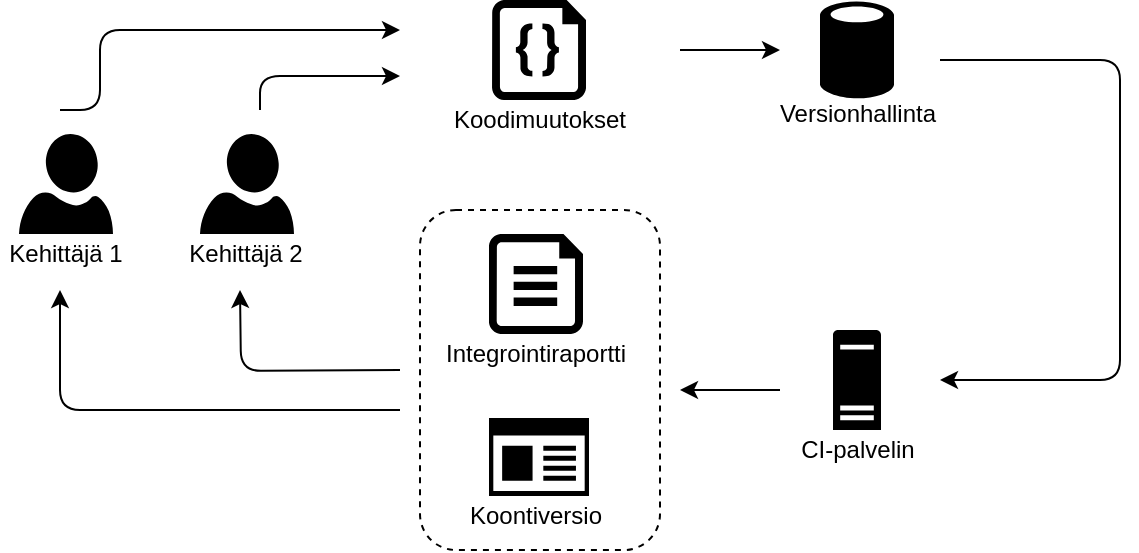 <mxfile version="12.4.8" type="device"><diagram id="l8hXMBHkgcEJcSW0mbfh" name="Page-1"><mxGraphModel dx="925" dy="612" grid="1" gridSize="10" guides="1" tooltips="1" connect="1" arrows="1" fold="1" page="1" pageScale="1" pageWidth="1169" pageHeight="827" math="0" shadow="0"><root><mxCell id="0"/><mxCell id="1" parent="0"/><mxCell id="yiFaCTtuZhLbkdxy_V5V-19" style="edgeStyle=orthogonalEdgeStyle;orthogonalLoop=1;jettySize=auto;html=1;rounded=1;" parent="1" edge="1"><mxGeometry relative="1" as="geometry"><mxPoint x="170" y="240" as="sourcePoint"/><mxPoint x="240" y="223" as="targetPoint"/><Array as="points"><mxPoint x="170" y="223"/></Array></mxGeometry></mxCell><mxCell id="yiFaCTtuZhLbkdxy_V5V-23" style="edgeStyle=orthogonalEdgeStyle;orthogonalLoop=1;jettySize=auto;html=1;rounded=1;" parent="1" edge="1"><mxGeometry relative="1" as="geometry"><mxPoint x="70" y="240" as="sourcePoint"/><mxPoint x="240" y="200" as="targetPoint"/><Array as="points"><mxPoint x="90" y="200"/></Array></mxGeometry></mxCell><mxCell id="yiFaCTtuZhLbkdxy_V5V-33" style="edgeStyle=orthogonalEdgeStyle;orthogonalLoop=1;jettySize=auto;html=1;rounded=1;" parent="1" edge="1"><mxGeometry relative="1" as="geometry"><mxPoint x="510" y="215" as="sourcePoint"/><mxPoint x="510" y="375" as="targetPoint"/><Array as="points"><mxPoint x="600" y="215"/><mxPoint x="600" y="375"/></Array></mxGeometry></mxCell><mxCell id="yiFaCTtuZhLbkdxy_V5V-26" style="edgeStyle=orthogonalEdgeStyle;curved=1;orthogonalLoop=1;jettySize=auto;html=1;" parent="1" edge="1"><mxGeometry relative="1" as="geometry"><mxPoint x="380" y="210" as="sourcePoint"/><mxPoint x="430" y="210" as="targetPoint"/></mxGeometry></mxCell><mxCell id="yiFaCTtuZhLbkdxy_V5V-21" style="edgeStyle=orthogonalEdgeStyle;orthogonalLoop=1;jettySize=auto;html=1;rounded=1;" parent="1" edge="1"><mxGeometry relative="1" as="geometry"><mxPoint x="240" y="390" as="sourcePoint"/><mxPoint x="70" y="330" as="targetPoint"/><Array as="points"><mxPoint x="70" y="390"/></Array></mxGeometry></mxCell><mxCell id="yiFaCTtuZhLbkdxy_V5V-22" style="edgeStyle=orthogonalEdgeStyle;orthogonalLoop=1;jettySize=auto;html=1;rounded=1;" parent="1" edge="1"><mxGeometry relative="1" as="geometry"><mxPoint x="240" y="370" as="sourcePoint"/><mxPoint x="160" y="330" as="targetPoint"/></mxGeometry></mxCell><mxCell id="yiFaCTtuZhLbkdxy_V5V-34" value="" style="aspect=fixed;pointerEvents=1;shadow=0;dashed=0;html=1;strokeColor=none;labelPosition=center;verticalLabelPosition=bottom;verticalAlign=top;align=center;fillColor=#000000;shape=mxgraph.azure.user" parent="1" vertex="1"><mxGeometry x="49.5" y="252" width="47" height="50" as="geometry"/></mxCell><mxCell id="yiFaCTtuZhLbkdxy_V5V-35" value="" style="aspect=fixed;pointerEvents=1;shadow=0;dashed=0;html=1;strokeColor=none;labelPosition=center;verticalLabelPosition=bottom;verticalAlign=top;align=center;fillColor=#000000;shape=mxgraph.azure.user" parent="1" vertex="1"><mxGeometry x="140" y="252" width="47" height="50" as="geometry"/></mxCell><mxCell id="yiFaCTtuZhLbkdxy_V5V-36" value="" style="aspect=fixed;pointerEvents=1;shadow=0;dashed=0;html=1;strokeColor=none;labelPosition=center;verticalLabelPosition=bottom;verticalAlign=top;align=center;fillColor=#000000;shape=mxgraph.azure.code_file" parent="1" vertex="1"><mxGeometry x="286" y="185" width="47" height="50" as="geometry"/></mxCell><mxCell id="yiFaCTtuZhLbkdxy_V5V-37" value="" style="aspect=fixed;pointerEvents=1;shadow=0;dashed=0;html=1;strokeColor=none;labelPosition=center;verticalLabelPosition=bottom;verticalAlign=top;align=center;fillColor=#000000;shape=mxgraph.azure.file" parent="1" vertex="1"><mxGeometry x="284.5" y="302" width="47" height="50" as="geometry"/></mxCell><mxCell id="yiFaCTtuZhLbkdxy_V5V-38" value="" style="aspect=fixed;pointerEvents=1;shadow=0;dashed=0;html=1;strokeColor=none;labelPosition=center;verticalLabelPosition=bottom;verticalAlign=top;align=center;fillColor=#000000;shape=mxgraph.mscae.enterprise.database_generic" parent="1" vertex="1"><mxGeometry x="450" y="185" width="37" height="50" as="geometry"/></mxCell><mxCell id="yiFaCTtuZhLbkdxy_V5V-39" value="" style="aspect=fixed;pointerEvents=1;shadow=0;dashed=0;html=1;strokeColor=none;labelPosition=center;verticalLabelPosition=bottom;verticalAlign=top;align=center;fillColor=#000000;shape=mxgraph.mscae.enterprise.server_generic" parent="1" vertex="1"><mxGeometry x="456.5" y="350" width="24" height="50" as="geometry"/></mxCell><mxCell id="yiFaCTtuZhLbkdxy_V5V-42" style="edgeStyle=orthogonalEdgeStyle;curved=1;orthogonalLoop=1;jettySize=auto;html=1;" parent="1" edge="1"><mxGeometry relative="1" as="geometry"><mxPoint x="430" y="380" as="sourcePoint"/><mxPoint x="380" y="380" as="targetPoint"/></mxGeometry></mxCell><mxCell id="yiFaCTtuZhLbkdxy_V5V-43" value="" style="aspect=fixed;pointerEvents=1;shadow=0;dashed=0;html=1;strokeColor=none;labelPosition=center;verticalLabelPosition=bottom;verticalAlign=top;align=center;fillColor=#000000;shape=mxgraph.mscae.enterprise.app_generic" parent="1" vertex="1"><mxGeometry x="284.5" y="394" width="50" height="39" as="geometry"/></mxCell><mxCell id="yiFaCTtuZhLbkdxy_V5V-45" value="&lt;div&gt;Kehittäjä 2&lt;/div&gt;" style="text;html=1;strokeColor=none;fillColor=none;align=center;verticalAlign=middle;whiteSpace=wrap;rounded=0;" parent="1" vertex="1"><mxGeometry x="130" y="302" width="66" height="20" as="geometry"/></mxCell><mxCell id="yiFaCTtuZhLbkdxy_V5V-46" value="&lt;div&gt;Kehittäjä 1&lt;br&gt;&lt;/div&gt;" style="text;html=1;strokeColor=none;fillColor=none;align=center;verticalAlign=middle;whiteSpace=wrap;rounded=0;" parent="1" vertex="1"><mxGeometry x="40" y="302" width="66" height="20" as="geometry"/></mxCell><mxCell id="yiFaCTtuZhLbkdxy_V5V-47" value="&lt;div&gt;Koodimuutokset&lt;/div&gt;" style="text;html=1;strokeColor=none;fillColor=none;align=center;verticalAlign=middle;whiteSpace=wrap;rounded=0;" parent="1" vertex="1"><mxGeometry x="289.5" y="235" width="40" height="20" as="geometry"/></mxCell><mxCell id="yiFaCTtuZhLbkdxy_V5V-48" value="Integrointiraportti" style="text;html=1;strokeColor=none;fillColor=none;align=center;verticalAlign=middle;whiteSpace=wrap;rounded=0;" parent="1" vertex="1"><mxGeometry x="288" y="352" width="40" height="20" as="geometry"/></mxCell><mxCell id="yiFaCTtuZhLbkdxy_V5V-49" value="Koontiversio" style="text;html=1;strokeColor=none;fillColor=none;align=center;verticalAlign=middle;whiteSpace=wrap;rounded=0;" parent="1" vertex="1"><mxGeometry x="288" y="433" width="40" height="20" as="geometry"/></mxCell><mxCell id="yiFaCTtuZhLbkdxy_V5V-50" value="Versionhallinta" style="text;html=1;strokeColor=none;fillColor=none;align=center;verticalAlign=middle;whiteSpace=wrap;rounded=0;" parent="1" vertex="1"><mxGeometry x="448.5" y="232" width="40" height="20" as="geometry"/></mxCell><mxCell id="yiFaCTtuZhLbkdxy_V5V-51" value="CI-palvelin" style="text;html=1;strokeColor=none;fillColor=none;align=center;verticalAlign=middle;whiteSpace=wrap;rounded=0;" parent="1" vertex="1"><mxGeometry x="437.5" y="400" width="62" height="20" as="geometry"/></mxCell><mxCell id="33hh4v1bJjf3jgpTpOQ7-1" value="" style="rounded=1;whiteSpace=wrap;html=1;fillColor=none;dashed=1;" vertex="1" parent="1"><mxGeometry x="250" y="290" width="120" height="170" as="geometry"/></mxCell></root></mxGraphModel></diagram></mxfile>